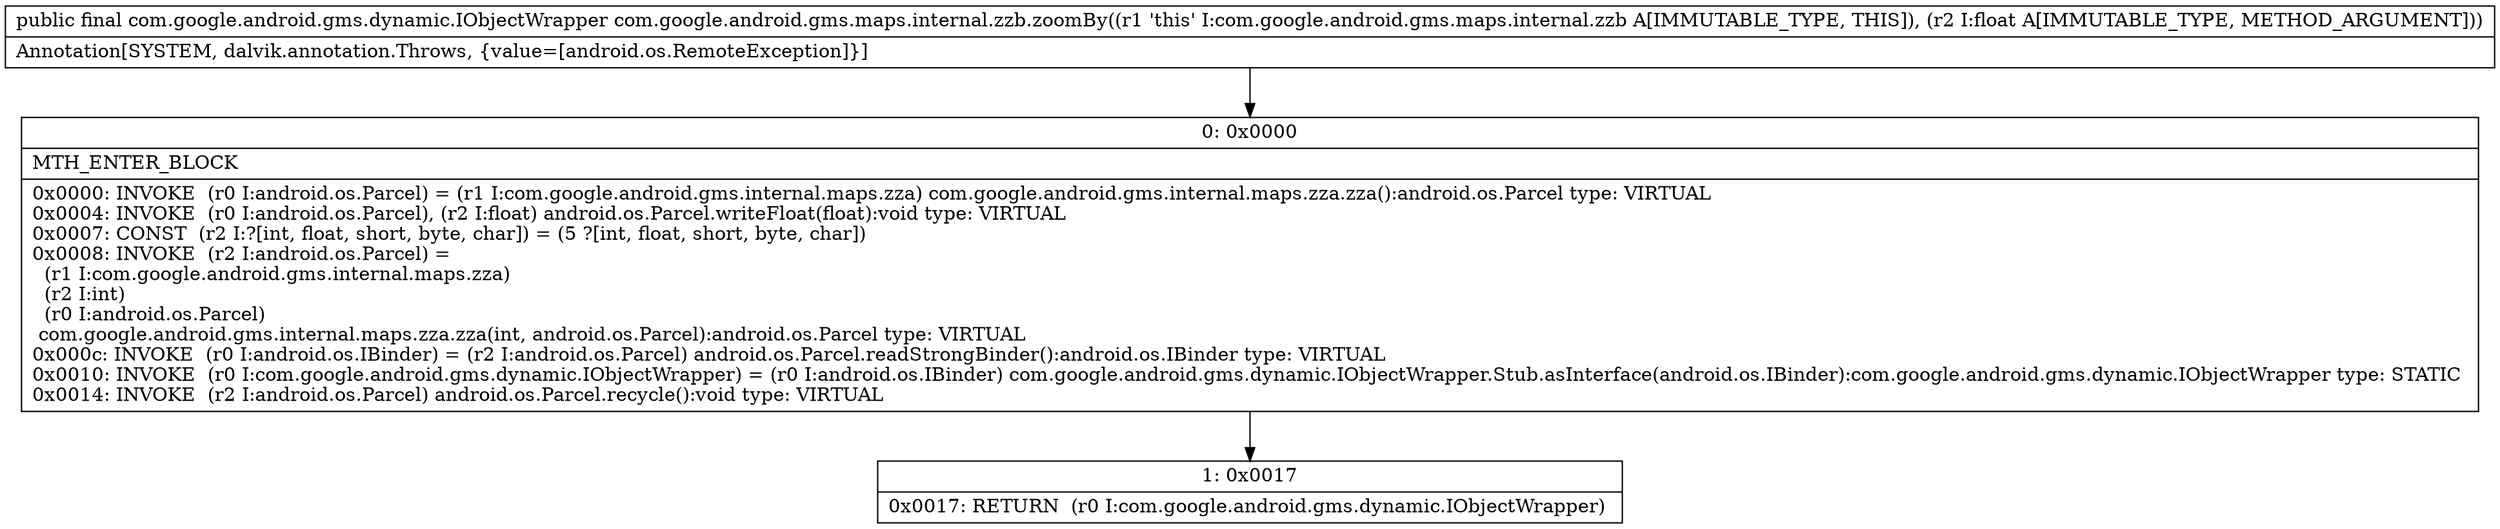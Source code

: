 digraph "CFG forcom.google.android.gms.maps.internal.zzb.zoomBy(F)Lcom\/google\/android\/gms\/dynamic\/IObjectWrapper;" {
Node_0 [shape=record,label="{0\:\ 0x0000|MTH_ENTER_BLOCK\l|0x0000: INVOKE  (r0 I:android.os.Parcel) = (r1 I:com.google.android.gms.internal.maps.zza) com.google.android.gms.internal.maps.zza.zza():android.os.Parcel type: VIRTUAL \l0x0004: INVOKE  (r0 I:android.os.Parcel), (r2 I:float) android.os.Parcel.writeFloat(float):void type: VIRTUAL \l0x0007: CONST  (r2 I:?[int, float, short, byte, char]) = (5 ?[int, float, short, byte, char]) \l0x0008: INVOKE  (r2 I:android.os.Parcel) = \l  (r1 I:com.google.android.gms.internal.maps.zza)\l  (r2 I:int)\l  (r0 I:android.os.Parcel)\l com.google.android.gms.internal.maps.zza.zza(int, android.os.Parcel):android.os.Parcel type: VIRTUAL \l0x000c: INVOKE  (r0 I:android.os.IBinder) = (r2 I:android.os.Parcel) android.os.Parcel.readStrongBinder():android.os.IBinder type: VIRTUAL \l0x0010: INVOKE  (r0 I:com.google.android.gms.dynamic.IObjectWrapper) = (r0 I:android.os.IBinder) com.google.android.gms.dynamic.IObjectWrapper.Stub.asInterface(android.os.IBinder):com.google.android.gms.dynamic.IObjectWrapper type: STATIC \l0x0014: INVOKE  (r2 I:android.os.Parcel) android.os.Parcel.recycle():void type: VIRTUAL \l}"];
Node_1 [shape=record,label="{1\:\ 0x0017|0x0017: RETURN  (r0 I:com.google.android.gms.dynamic.IObjectWrapper) \l}"];
MethodNode[shape=record,label="{public final com.google.android.gms.dynamic.IObjectWrapper com.google.android.gms.maps.internal.zzb.zoomBy((r1 'this' I:com.google.android.gms.maps.internal.zzb A[IMMUTABLE_TYPE, THIS]), (r2 I:float A[IMMUTABLE_TYPE, METHOD_ARGUMENT]))  | Annotation[SYSTEM, dalvik.annotation.Throws, \{value=[android.os.RemoteException]\}]\l}"];
MethodNode -> Node_0;
Node_0 -> Node_1;
}

